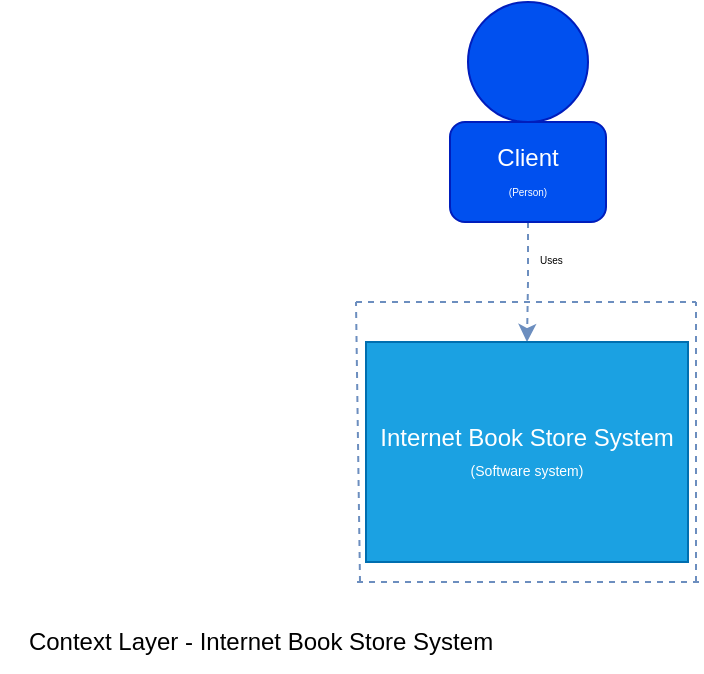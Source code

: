 <mxfile version="20.2.3" type="onedrive" pages="4"><diagram id="XszBxZ8-6o0IcE51T9S5" name="Strona-1"><mxGraphModel dx="1381" dy="802" grid="1" gridSize="10" guides="1" tooltips="1" connect="1" arrows="1" fold="1" page="1" pageScale="1" pageWidth="827" pageHeight="1169" math="0" shadow="0"><root><mxCell id="0"/><mxCell id="1" parent="0"/><mxCell id="k77NTJyx-ovDRQuGs4Ec-7" value="" style="ellipse;whiteSpace=wrap;html=1;aspect=fixed;shadow=0;fillColor=#0050ef;fontColor=#ffffff;strokeColor=#001DBC;" parent="1" vertex="1"><mxGeometry x="384" y="230" width="60" height="60" as="geometry"/></mxCell><mxCell id="EBqwj35IS-lX_53-I94T-3" style="edgeStyle=orthogonalEdgeStyle;rounded=0;orthogonalLoop=1;jettySize=auto;html=1;entryX=0.5;entryY=0;entryDx=0;entryDy=0;dashed=1;fontSize=5;fillColor=#dae8fc;strokeColor=#6c8ebf;" parent="1" source="k77NTJyx-ovDRQuGs4Ec-8" target="k77NTJyx-ovDRQuGs4Ec-11" edge="1"><mxGeometry relative="1" as="geometry"/></mxCell><mxCell id="k77NTJyx-ovDRQuGs4Ec-8" value="Client&lt;br&gt;&lt;font style=&quot;font-size: 5px;&quot;&gt;(Person)&lt;/font&gt;" style="rounded=1;whiteSpace=wrap;html=1;shadow=0;fillColor=#0050ef;fontColor=#ffffff;strokeColor=#001DBC;direction=west;" parent="1" vertex="1"><mxGeometry x="375" y="290" width="78" height="50" as="geometry"/></mxCell><mxCell id="k77NTJyx-ovDRQuGs4Ec-11" value="Internet Book Store System&lt;br&gt;&lt;font style=&quot;font-size: 7px;&quot;&gt;(Software system)&lt;/font&gt;" style="rounded=0;whiteSpace=wrap;html=1;shadow=0;fillColor=#1ba1e2;fontColor=#ffffff;strokeColor=#006EAF;" parent="1" vertex="1"><mxGeometry x="333" y="400" width="161" height="110" as="geometry"/></mxCell><mxCell id="k77NTJyx-ovDRQuGs4Ec-12" value="" style="endArrow=none;dashed=1;html=1;rounded=0;fontSize=7;fillColor=#dae8fc;strokeColor=#6c8ebf;" parent="1" edge="1"><mxGeometry width="50" height="50" relative="1" as="geometry"><mxPoint x="498" y="520" as="sourcePoint"/><mxPoint x="498" y="380" as="targetPoint"/></mxGeometry></mxCell><mxCell id="k77NTJyx-ovDRQuGs4Ec-13" value="" style="endArrow=none;dashed=1;html=1;rounded=0;fontSize=7;fillColor=#dae8fc;strokeColor=#6c8ebf;" parent="1" edge="1"><mxGeometry width="50" height="50" relative="1" as="geometry"><mxPoint x="330" y="520" as="sourcePoint"/><mxPoint x="328" y="380" as="targetPoint"/></mxGeometry></mxCell><mxCell id="k77NTJyx-ovDRQuGs4Ec-14" value="" style="endArrow=none;dashed=1;html=1;rounded=0;fontSize=7;fillColor=#dae8fc;strokeColor=#6c8ebf;" parent="1" edge="1"><mxGeometry width="50" height="50" relative="1" as="geometry"><mxPoint x="328" y="380" as="sourcePoint"/><mxPoint x="498" y="380" as="targetPoint"/></mxGeometry></mxCell><mxCell id="k77NTJyx-ovDRQuGs4Ec-15" value="" style="endArrow=none;dashed=1;html=1;rounded=0;fontSize=7;fillColor=#dae8fc;strokeColor=#6c8ebf;" parent="1" edge="1"><mxGeometry width="50" height="50" relative="1" as="geometry"><mxPoint x="499.5" y="520" as="sourcePoint"/><mxPoint x="328.5" y="520" as="targetPoint"/></mxGeometry></mxCell><mxCell id="JAg5XApTflQgS3SzYzP5-2" value="Uses" style="text;strokeColor=none;fillColor=none;align=left;verticalAlign=top;spacingLeft=4;spacingRight=4;overflow=hidden;rotatable=0;points=[[0,0.5],[1,0.5]];portConstraint=eastwest;shadow=0;fontSize=5;" parent="1" vertex="1"><mxGeometry x="414" y="350" width="26" height="20" as="geometry"/></mxCell><mxCell id="IHuwJGyE5X1-NkyskxXu-1" value="Context Layer - Internet Book Store System" style="text;html=1;align=center;verticalAlign=middle;resizable=0;points=[];autosize=1;strokeColor=none;fillColor=none;" vertex="1" parent="1"><mxGeometry x="150" y="535" width="260" height="30" as="geometry"/></mxCell></root></mxGraphModel></diagram><diagram id="rXFD31NV-_U1U1tCv4oh" name="Strona-2"><mxGraphModel grid="1" page="1" gridSize="10" guides="1" tooltips="1" connect="1" arrows="1" fold="1" pageScale="1" pageWidth="827" pageHeight="1169" math="0" shadow="0"><root><mxCell id="0"/><mxCell id="1" parent="0"/><mxCell id="xvKyDaBZ3HiiKMkVX4xr-1" value="" style="ellipse;whiteSpace=wrap;html=1;aspect=fixed;shadow=0;fillColor=#0050ef;fontColor=#ffffff;strokeColor=#001DBC;" vertex="1" parent="1"><mxGeometry x="384" y="230" width="60" height="60" as="geometry"/></mxCell><mxCell id="xvKyDaBZ3HiiKMkVX4xr-2" style="edgeStyle=orthogonalEdgeStyle;rounded=0;orthogonalLoop=1;jettySize=auto;html=1;entryX=0.5;entryY=0;entryDx=0;entryDy=0;dashed=1;fontSize=5;fillColor=#dae8fc;strokeColor=#6c8ebf;" edge="1" parent="1" source="xvKyDaBZ3HiiKMkVX4xr-3" target="xvKyDaBZ3HiiKMkVX4xr-6"><mxGeometry relative="1" as="geometry"/></mxCell><mxCell id="xvKyDaBZ3HiiKMkVX4xr-3" value="Client&lt;br&gt;&lt;font style=&quot;font-size: 5px;&quot;&gt;(Person)&lt;/font&gt;" style="rounded=1;whiteSpace=wrap;html=1;shadow=0;fillColor=#0050ef;fontColor=#ffffff;strokeColor=#001DBC;direction=west;" vertex="1" parent="1"><mxGeometry x="375" y="290" width="78" height="50" as="geometry"/></mxCell><mxCell id="xvKyDaBZ3HiiKMkVX4xr-4" style="edgeStyle=orthogonalEdgeStyle;rounded=0;orthogonalLoop=1;jettySize=auto;html=1;entryX=0.5;entryY=0;entryDx=0;entryDy=0;dashed=1;fontSize=12;fillColor=#dae8fc;strokeColor=#6c8ebf;" edge="1" parent="1" source="xvKyDaBZ3HiiKMkVX4xr-6" target="xvKyDaBZ3HiiKMkVX4xr-15"><mxGeometry relative="1" as="geometry"/></mxCell><mxCell id="xvKyDaBZ3HiiKMkVX4xr-5" style="edgeStyle=orthogonalEdgeStyle;rounded=0;orthogonalLoop=1;jettySize=auto;html=1;dashed=1;fontSize=12;fillColor=#dae8fc;strokeColor=#6c8ebf;" edge="1" parent="1" source="xvKyDaBZ3HiiKMkVX4xr-6" target="xvKyDaBZ3HiiKMkVX4xr-13"><mxGeometry relative="1" as="geometry"/></mxCell><mxCell id="xvKyDaBZ3HiiKMkVX4xr-6" value="Web Application&lt;br&gt;&lt;span style=&quot;font-size: 6px;&quot;&gt;(Container: NodeJS)&lt;/span&gt;" style="rounded=0;whiteSpace=wrap;html=1;shadow=0;fillColor=#1ba1e2;fontColor=#ffffff;strokeColor=#006EAF;" vertex="1" parent="1"><mxGeometry x="369" y="400" width="90" height="40" as="geometry"/></mxCell><mxCell id="xvKyDaBZ3HiiKMkVX4xr-7" value="" style="endArrow=none;dashed=1;html=1;rounded=0;fontSize=7;fillColor=#dae8fc;strokeColor=#6c8ebf;" edge="1" parent="1"><mxGeometry width="50" height="50" relative="1" as="geometry"><mxPoint x="574" y="600" as="sourcePoint"/><mxPoint x="574" y="380" as="targetPoint"/></mxGeometry></mxCell><mxCell id="xvKyDaBZ3HiiKMkVX4xr-8" value="" style="endArrow=none;dashed=1;html=1;rounded=0;fontSize=7;fillColor=#dae8fc;strokeColor=#6c8ebf;" edge="1" parent="1"><mxGeometry width="50" height="50" relative="1" as="geometry"><mxPoint x="254" y="600" as="sourcePoint"/><mxPoint x="252" y="380" as="targetPoint"/></mxGeometry></mxCell><mxCell id="xvKyDaBZ3HiiKMkVX4xr-9" value="" style="endArrow=none;dashed=1;html=1;rounded=0;fontSize=7;fillColor=#dae8fc;strokeColor=#6c8ebf;" edge="1" parent="1"><mxGeometry width="50" height="50" relative="1" as="geometry"><mxPoint x="252" y="380" as="sourcePoint"/><mxPoint x="574" y="380" as="targetPoint"/></mxGeometry></mxCell><mxCell id="xvKyDaBZ3HiiKMkVX4xr-10" value="" style="endArrow=none;dashed=1;html=1;rounded=0;fontSize=7;fillColor=#dae8fc;strokeColor=#6c8ebf;" edge="1" parent="1"><mxGeometry width="50" height="50" relative="1" as="geometry"><mxPoint x="574" y="600" as="sourcePoint"/><mxPoint x="252" y="600" as="targetPoint"/></mxGeometry></mxCell><mxCell id="xvKyDaBZ3HiiKMkVX4xr-11" value="   Visits&#10;(HTTPS)" style="text;strokeColor=none;fillColor=none;align=left;verticalAlign=top;spacingLeft=4;spacingRight=4;overflow=hidden;rotatable=0;points=[[0,0.5],[1,0.5]];portConstraint=eastwest;shadow=0;fontSize=5;" vertex="1" parent="1"><mxGeometry x="414" y="350" width="36" height="20" as="geometry"/></mxCell><mxCell id="xvKyDaBZ3HiiKMkVX4xr-12" style="edgeStyle=orthogonalEdgeStyle;rounded=0;orthogonalLoop=1;jettySize=auto;html=1;entryX=1;entryY=0.5;entryDx=0;entryDy=0;entryPerimeter=0;dashed=1;fontSize=12;fillColor=#dae8fc;strokeColor=#6c8ebf;" edge="1" parent="1" source="xvKyDaBZ3HiiKMkVX4xr-13" target="xvKyDaBZ3HiiKMkVX4xr-16"><mxGeometry relative="1" as="geometry"><Array as="points"><mxPoint x="515" y="555"/></Array></mxGeometry></mxCell><mxCell id="xvKyDaBZ3HiiKMkVX4xr-13" value="Orders API&lt;br&gt;&lt;span style=&quot;font-size: 6px;&quot;&gt;(Container: NodeJS)&lt;/span&gt;" style="rounded=0;whiteSpace=wrap;html=1;shadow=0;fillColor=#1ba1e2;fontColor=#ffffff;strokeColor=#006EAF;" vertex="1" parent="1"><mxGeometry x="470" y="460" width="90" height="40" as="geometry"/></mxCell><mxCell id="xvKyDaBZ3HiiKMkVX4xr-14" style="edgeStyle=orthogonalEdgeStyle;rounded=0;orthogonalLoop=1;jettySize=auto;html=1;entryX=0;entryY=0.5;entryDx=0;entryDy=0;entryPerimeter=0;dashed=1;fontSize=12;fillColor=#dae8fc;strokeColor=#6c8ebf;" edge="1" parent="1" source="xvKyDaBZ3HiiKMkVX4xr-15" target="xvKyDaBZ3HiiKMkVX4xr-16"><mxGeometry relative="1" as="geometry"><Array as="points"><mxPoint x="305" y="555"/></Array></mxGeometry></mxCell><mxCell id="xvKyDaBZ3HiiKMkVX4xr-15" value="Books API&lt;br&gt;&lt;font style=&quot;font-size: 6px;&quot;&gt;(Container: NodeJS)&lt;/font&gt;" style="rounded=0;whiteSpace=wrap;html=1;shadow=0;fillColor=#1ba1e2;fontColor=#ffffff;strokeColor=#006EAF;" vertex="1" parent="1"><mxGeometry x="260" y="460" width="90" height="40" as="geometry"/></mxCell><mxCell id="xvKyDaBZ3HiiKMkVX4xr-16" value="&lt;font style=&quot;font-size: 12px;&quot;&gt;Database&lt;/font&gt;" style="strokeWidth=2;html=1;shape=mxgraph.flowchart.database;whiteSpace=wrap;shadow=0;fontSize=5;fillColor=#1ba1e2;fontColor=#ffffff;strokeColor=#006EAF;" vertex="1" parent="1"><mxGeometry x="384" y="525" width="60" height="60" as="geometry"/></mxCell><mxCell id="xvKyDaBZ3HiiKMkVX4xr-17" value="Read/Write" style="text;strokeColor=none;fillColor=none;align=left;verticalAlign=top;spacingLeft=4;spacingRight=4;overflow=hidden;rotatable=0;points=[[0,0.5],[1,0.5]];portConstraint=eastwest;shadow=0;fontSize=5;" vertex="1" parent="1"><mxGeometry x="260" y="525" width="40" height="20" as="geometry"/></mxCell><mxCell id="xvKyDaBZ3HiiKMkVX4xr-18" value="Read/Write" style="text;strokeColor=none;fillColor=none;align=left;verticalAlign=top;spacingLeft=4;spacingRight=4;overflow=hidden;rotatable=0;points=[[0,0.5],[1,0.5]];portConstraint=eastwest;shadow=0;fontSize=5;" vertex="1" parent="1"><mxGeometry x="520" y="525" width="40" height="20" as="geometry"/></mxCell><mxCell id="xvKyDaBZ3HiiKMkVX4xr-19" value="Uses&#10;(JSON)" style="text;strokeColor=none;fillColor=none;align=left;verticalAlign=top;spacingLeft=4;spacingRight=4;overflow=hidden;rotatable=0;points=[[0,0.5],[1,0.5]];portConstraint=eastwest;shadow=0;fontSize=5;" vertex="1" parent="1"><mxGeometry x="310" y="400" width="40" height="20" as="geometry"/></mxCell><mxCell id="xvKyDaBZ3HiiKMkVX4xr-20" value="Uses&#10;(JSON)" style="text;strokeColor=none;fillColor=none;align=left;verticalAlign=top;spacingLeft=4;spacingRight=4;overflow=hidden;rotatable=0;points=[[0,0.5],[1,0.5]];portConstraint=eastwest;shadow=0;fontSize=5;" vertex="1" parent="1"><mxGeometry x="480" y="400" width="40" height="20" as="geometry"/></mxCell><mxCell id="kVbQw5bN4RqN_vpYcj_q-1" value="Container Layer - Internet Book Store System" style="text;html=1;align=center;verticalAlign=middle;resizable=0;points=[];autosize=1;strokeColor=none;fillColor=none;" vertex="1" parent="1"><mxGeometry x="55" y="620" width="270" height="30" as="geometry"/></mxCell></root></mxGraphModel></diagram><diagram id="Hq7RsoY2RNYqr4N9obzD" name="Strona-3"><mxGraphModel grid="1" page="1" gridSize="10" guides="1" tooltips="1" connect="1" arrows="1" fold="1" pageScale="1" pageWidth="827" pageHeight="1169" math="0" shadow="0"><root><mxCell id="0"/><mxCell id="1" parent="0"/><mxCell id="c1tUJsxNjWZuG436H-3r-1" value="" style="ellipse;whiteSpace=wrap;html=1;aspect=fixed;shadow=0;fillColor=#0050ef;fontColor=#ffffff;strokeColor=#001DBC;" vertex="1" parent="1"><mxGeometry x="434" y="230" width="60" height="60" as="geometry"/></mxCell><mxCell id="c1tUJsxNjWZuG436H-3r-2" style="edgeStyle=orthogonalEdgeStyle;rounded=0;orthogonalLoop=1;jettySize=auto;html=1;entryX=0.5;entryY=0;entryDx=0;entryDy=0;dashed=1;fontSize=5;fillColor=#dae8fc;strokeColor=#6c8ebf;" edge="1" parent="1" source="c1tUJsxNjWZuG436H-3r-3" target="c1tUJsxNjWZuG436H-3r-6"><mxGeometry relative="1" as="geometry"/></mxCell><mxCell id="c1tUJsxNjWZuG436H-3r-3" value="Client&lt;br&gt;&lt;font style=&quot;font-size: 5px;&quot;&gt;(Person)&lt;/font&gt;" style="rounded=1;whiteSpace=wrap;html=1;shadow=0;fillColor=#0050ef;fontColor=#ffffff;strokeColor=#001DBC;direction=west;" vertex="1" parent="1"><mxGeometry x="425" y="290" width="78" height="50" as="geometry"/></mxCell><mxCell id="c1tUJsxNjWZuG436H-3r-5" style="edgeStyle=orthogonalEdgeStyle;rounded=0;orthogonalLoop=1;jettySize=auto;html=1;dashed=1;fontSize=12;fillColor=#dae8fc;strokeColor=#6c8ebf;" edge="1" parent="1" source="c1tUJsxNjWZuG436H-3r-6" target="c1tUJsxNjWZuG436H-3r-13"><mxGeometry relative="1" as="geometry"/></mxCell><mxCell id="KPRmz8COIhv8nouInY1M-6" style="edgeStyle=orthogonalEdgeStyle;rounded=0;orthogonalLoop=1;jettySize=auto;html=1;entryX=0.5;entryY=0;entryDx=0;entryDy=0;dashed=1;fontSize=6;fillColor=#dae8fc;strokeColor=#6c8ebf;" edge="1" parent="1" source="c1tUJsxNjWZuG436H-3r-6" target="KPRmz8COIhv8nouInY1M-4"><mxGeometry relative="1" as="geometry"/></mxCell><mxCell id="c1tUJsxNjWZuG436H-3r-6" value="Web Application&lt;br&gt;&lt;span style=&quot;font-size: 6px;&quot;&gt;(Container: NodeJS)&lt;/span&gt;" style="rounded=0;whiteSpace=wrap;html=1;shadow=0;fillColor=#1ba1e2;fontColor=#ffffff;strokeColor=#006EAF;" vertex="1" parent="1"><mxGeometry x="419" y="400" width="90" height="50" as="geometry"/></mxCell><mxCell id="c1tUJsxNjWZuG436H-3r-7" value="" style="endArrow=none;dashed=1;html=1;rounded=0;fontSize=7;fillColor=#dae8fc;strokeColor=#6c8ebf;" edge="1" parent="1"><mxGeometry width="50" height="50" relative="1" as="geometry"><mxPoint x="390" y="720" as="sourcePoint"/><mxPoint x="390" y="450" as="targetPoint"/></mxGeometry></mxCell><mxCell id="c1tUJsxNjWZuG436H-3r-9" value="" style="endArrow=none;dashed=1;html=1;rounded=0;fontSize=7;fillColor=#dae8fc;strokeColor=#6c8ebf;" edge="1" parent="1"><mxGeometry width="50" height="50" relative="1" as="geometry"><mxPoint x="50" y="450" as="sourcePoint"/><mxPoint x="390" y="450" as="targetPoint"/></mxGeometry></mxCell><mxCell id="c1tUJsxNjWZuG436H-3r-10" value="" style="endArrow=none;dashed=1;html=1;rounded=0;fontSize=7;fillColor=#dae8fc;strokeColor=#6c8ebf;" edge="1" parent="1"><mxGeometry width="50" height="50" relative="1" as="geometry"><mxPoint x="391" y="720" as="sourcePoint"/><mxPoint x="50" y="720" as="targetPoint"/></mxGeometry></mxCell><mxCell id="c1tUJsxNjWZuG436H-3r-11" value="   Visits&#10;(HTTPS)" style="text;strokeColor=none;fillColor=none;align=left;verticalAlign=top;spacingLeft=4;spacingRight=4;overflow=hidden;rotatable=0;points=[[0,0.5],[1,0.5]];portConstraint=eastwest;shadow=0;fontSize=5;" vertex="1" parent="1"><mxGeometry x="464" y="350" width="36" height="20" as="geometry"/></mxCell><mxCell id="KPRmz8COIhv8nouInY1M-1" style="edgeStyle=orthogonalEdgeStyle;rounded=0;orthogonalLoop=1;jettySize=auto;html=1;entryX=0.5;entryY=0;entryDx=0;entryDy=0;entryPerimeter=0;dashed=1;fontSize=6;" edge="1" parent="1" source="c1tUJsxNjWZuG436H-3r-13" target="c1tUJsxNjWZuG436H-3r-16"><mxGeometry relative="1" as="geometry"/></mxCell><mxCell id="c1tUJsxNjWZuG436H-3r-13" value="Admin API&lt;br&gt;&lt;span style=&quot;font-size: 6px;&quot;&gt;(Container: NodeJS)&lt;/span&gt;" style="rounded=0;whiteSpace=wrap;html=1;shadow=0;fillColor=#1ba1e2;fontColor=#ffffff;strokeColor=#006EAF;" vertex="1" parent="1"><mxGeometry x="520" y="460" width="90" height="50" as="geometry"/></mxCell><mxCell id="c1tUJsxNjWZuG436H-3r-16" value="&lt;font style=&quot;font-size: 12px;&quot;&gt;Database&lt;/font&gt;" style="strokeWidth=2;html=1;shape=mxgraph.flowchart.database;whiteSpace=wrap;shadow=0;fontSize=5;fillColor=#1ba1e2;fontColor=#ffffff;strokeColor=#006EAF;" vertex="1" parent="1"><mxGeometry x="535" y="570" width="60" height="60" as="geometry"/></mxCell><mxCell id="BujJcWH2J8rLFGE5o721-5" style="edgeStyle=orthogonalEdgeStyle;rounded=0;orthogonalLoop=1;jettySize=auto;html=1;entryX=0.5;entryY=0;entryDx=0;entryDy=0;fontSize=12;fillColor=#dae8fc;strokeColor=#6c8ebf;dashed=1;" edge="1" parent="1" source="KPRmz8COIhv8nouInY1M-4" target="BujJcWH2J8rLFGE5o721-1"><mxGeometry relative="1" as="geometry"><Array as="points"><mxPoint x="195" y="490"/></Array></mxGeometry></mxCell><mxCell id="BujJcWH2J8rLFGE5o721-6" style="edgeStyle=orthogonalEdgeStyle;rounded=0;orthogonalLoop=1;jettySize=auto;html=1;dashed=1;fontSize=12;fillColor=#dae8fc;strokeColor=#6c8ebf;" edge="1" parent="1" source="KPRmz8COIhv8nouInY1M-4" target="BujJcWH2J8rLFGE5o721-3"><mxGeometry relative="1" as="geometry"/></mxCell><mxCell id="BujJcWH2J8rLFGE5o721-7" style="edgeStyle=orthogonalEdgeStyle;rounded=0;orthogonalLoop=1;jettySize=auto;html=1;entryX=0.5;entryY=0;entryDx=0;entryDy=0;dashed=1;fontSize=12;fillColor=#dae8fc;strokeColor=#6c8ebf;" edge="1" parent="1" source="KPRmz8COIhv8nouInY1M-4" target="BujJcWH2J8rLFGE5o721-2"><mxGeometry relative="1" as="geometry"><Array as="points"><mxPoint x="335" y="490"/></Array></mxGeometry></mxCell><mxCell id="KPRmz8COIhv8nouInY1M-4" value="Books Controller&lt;br&gt;&lt;span style=&quot;font-size: 6px;&quot;&gt;(Component: NodeJS)&lt;/span&gt;" style="rounded=0;whiteSpace=wrap;html=1;shadow=0;fillColor=#8DB9FC;strokeColor=#6c8ebf;" vertex="1" parent="1"><mxGeometry x="220" y="465" width="90" height="45" as="geometry"/></mxCell><mxCell id="KPRmz8COIhv8nouInY1M-5" value="" style="endArrow=none;dashed=1;html=1;rounded=0;fontSize=7;fillColor=#dae8fc;strokeColor=#6c8ebf;" edge="1" parent="1"><mxGeometry width="50" height="50" relative="1" as="geometry"><mxPoint x="50" y="720" as="sourcePoint"/><mxPoint x="50" y="450" as="targetPoint"/></mxGeometry></mxCell><mxCell id="KPRmz8COIhv8nouInY1M-8" value="Uses&#10;(JSON)" style="text;strokeColor=none;fillColor=none;align=left;verticalAlign=top;spacingLeft=4;spacingRight=4;overflow=hidden;rotatable=0;points=[[0,0.5],[1,0.5]];portConstraint=eastwest;shadow=0;fontSize=5;" vertex="1" parent="1"><mxGeometry x="290" y="400" width="40" height="20" as="geometry"/></mxCell><mxCell id="J2muEq1kNFxT7Z2J8uUW-1" value="&lt;b&gt;Books API&lt;/b&gt;" style="text;html=1;align=center;verticalAlign=middle;resizable=0;points=[];autosize=1;strokeColor=none;fillColor=none;fontSize=6;" vertex="1" parent="1"><mxGeometry x="50" y="700" width="50" height="20" as="geometry"/></mxCell><mxCell id="yA8UdNsdDnYIYHtB2J2Z-1" value="Component Layer - Books API" style="text;html=1;align=center;verticalAlign=middle;resizable=0;points=[];autosize=1;strokeColor=none;fillColor=none;" vertex="1" parent="1"><mxGeometry y="740" width="180" height="30" as="geometry"/></mxCell><mxCell id="BujJcWH2J8rLFGE5o721-10" style="edgeStyle=orthogonalEdgeStyle;rounded=0;orthogonalLoop=1;jettySize=auto;html=1;entryX=0;entryY=0.435;entryDx=0;entryDy=0;entryPerimeter=0;dashed=1;fontSize=12;fillColor=#dae8fc;strokeColor=#6c8ebf;" edge="1" parent="1" source="BujJcWH2J8rLFGE5o721-1" target="BujJcWH2J8rLFGE5o721-4"><mxGeometry relative="1" as="geometry"/></mxCell><mxCell id="BujJcWH2J8rLFGE5o721-1" value="&lt;font style=&quot;font-size: 12px;&quot;&gt;Order Books Use Case&lt;/font&gt;&lt;br&gt;&lt;span style=&quot;font-size: 6px;&quot;&gt;(Component: NodeJS)&lt;/span&gt;" style="rounded=0;whiteSpace=wrap;html=1;shadow=0;fillColor=#8DB9FC;strokeColor=#6c8ebf;" vertex="1" parent="1"><mxGeometry x="150" y="530" width="90" height="45" as="geometry"/></mxCell><mxCell id="BujJcWH2J8rLFGE5o721-9" style="edgeStyle=orthogonalEdgeStyle;rounded=0;orthogonalLoop=1;jettySize=auto;html=1;entryX=1;entryY=0.444;entryDx=0;entryDy=0;entryPerimeter=0;dashed=1;fontSize=12;fillColor=#dae8fc;strokeColor=#6c8ebf;" edge="1" parent="1" source="BujJcWH2J8rLFGE5o721-2" target="BujJcWH2J8rLFGE5o721-4"><mxGeometry relative="1" as="geometry"/></mxCell><mxCell id="BujJcWH2J8rLFGE5o721-2" value="Get All Books Use Case&lt;br&gt;&lt;span style=&quot;font-size: 6px;&quot;&gt;(Component: NodeJS)&lt;/span&gt;" style="rounded=0;whiteSpace=wrap;html=1;shadow=0;fillColor=#8DB9FC;strokeColor=#6c8ebf;" vertex="1" parent="1"><mxGeometry x="290" y="530" width="90" height="45" as="geometry"/></mxCell><mxCell id="BujJcWH2J8rLFGE5o721-8" style="edgeStyle=orthogonalEdgeStyle;rounded=0;orthogonalLoop=1;jettySize=auto;html=1;entryX=0.5;entryY=0;entryDx=0;entryDy=0;dashed=1;fontSize=12;fillColor=#dae8fc;strokeColor=#6c8ebf;" edge="1" parent="1" source="BujJcWH2J8rLFGE5o721-3" target="BujJcWH2J8rLFGE5o721-4"><mxGeometry relative="1" as="geometry"/></mxCell><mxCell id="BujJcWH2J8rLFGE5o721-3" value="&lt;p style=&quot;line-height: 0.9;&quot;&gt;Get Book Details Use Case&lt;br&gt;&lt;span style=&quot;font-size: 6px;&quot;&gt;(Component: NodeJS)&lt;/span&gt;&lt;/p&gt;" style="rounded=0;whiteSpace=wrap;html=1;shadow=0;fillColor=#8DB9FC;strokeColor=#6c8ebf;" vertex="1" parent="1"><mxGeometry x="220" y="585" width="90" height="45" as="geometry"/></mxCell><mxCell id="BujJcWH2J8rLFGE5o721-11" style="edgeStyle=orthogonalEdgeStyle;rounded=0;orthogonalLoop=1;jettySize=auto;html=1;entryX=0;entryY=0.5;entryDx=0;entryDy=0;entryPerimeter=0;dashed=1;fontSize=12;fillColor=#dae8fc;strokeColor=#6c8ebf;" edge="1" parent="1" source="BujJcWH2J8rLFGE5o721-4" target="c1tUJsxNjWZuG436H-3r-16"><mxGeometry relative="1" as="geometry"><Array as="points"><mxPoint x="423" y="710"/><mxPoint x="423" y="600"/></Array></mxGeometry></mxCell><mxCell id="BujJcWH2J8rLFGE5o721-4" value="Books Repository&lt;br&gt;&lt;span style=&quot;font-size: 6px;&quot;&gt;(Component: NodeJS)&lt;/span&gt;" style="rounded=0;whiteSpace=wrap;html=1;shadow=0;fillColor=#8DB9FC;strokeColor=#6c8ebf;" vertex="1" parent="1"><mxGeometry x="220" y="670" width="90" height="45" as="geometry"/></mxCell><mxCell id="BujJcWH2J8rLFGE5o721-12" value="Read/Write" style="text;html=1;align=center;verticalAlign=middle;resizable=0;points=[];autosize=1;strokeColor=none;fillColor=none;fontSize=5;" vertex="1" parent="1"><mxGeometry x="414" y="660" width="50" height="20" as="geometry"/></mxCell><mxCell id="hz6GKeEptQuM0c_sCWf3-1" value="Uses&#10;(JSON)" style="text;strokeColor=none;fillColor=none;align=left;verticalAlign=top;spacingLeft=4;spacingRight=4;overflow=hidden;rotatable=0;points=[[0,0.5],[1,0.5]];portConstraint=eastwest;shadow=0;fontSize=5;" vertex="1" parent="1"><mxGeometry x="340" y="490" width="40" height="20" as="geometry"/></mxCell><mxCell id="hz6GKeEptQuM0c_sCWf3-2" value="Uses&#10;(JSON)" style="text;strokeColor=none;fillColor=none;align=left;verticalAlign=top;spacingLeft=4;spacingRight=4;overflow=hidden;rotatable=0;points=[[0,0.5],[1,0.5]];portConstraint=eastwest;shadow=0;fontSize=5;" vertex="1" parent="1"><mxGeometry x="160" y="490" width="40" height="20" as="geometry"/></mxCell><mxCell id="hz6GKeEptQuM0c_sCWf3-3" value="Uses&#10;(JSON)" style="text;strokeColor=none;fillColor=none;align=left;verticalAlign=top;spacingLeft=4;spacingRight=4;overflow=hidden;rotatable=0;points=[[0,0.5],[1,0.5]];portConstraint=eastwest;shadow=0;fontSize=5;" vertex="1" parent="1"><mxGeometry x="240" y="530" width="40" height="20" as="geometry"/></mxCell><mxCell id="hz6GKeEptQuM0c_sCWf3-4" value="Uses&#10;(JSON)" style="text;strokeColor=none;fillColor=none;align=left;verticalAlign=top;spacingLeft=4;spacingRight=4;overflow=hidden;rotatable=0;points=[[0,0.5],[1,0.5]];portConstraint=eastwest;shadow=0;fontSize=5;" vertex="1" parent="1"><mxGeometry x="260" y="640" width="40" height="20" as="geometry"/></mxCell><mxCell id="hz6GKeEptQuM0c_sCWf3-5" value="Uses&#10;(JSON)" style="text;strokeColor=none;fillColor=none;align=left;verticalAlign=top;spacingLeft=4;spacingRight=4;overflow=hidden;rotatable=0;points=[[0,0.5],[1,0.5]];portConstraint=eastwest;shadow=0;fontSize=5;" vertex="1" parent="1"><mxGeometry x="170" y="640" width="40" height="20" as="geometry"/></mxCell><mxCell id="hz6GKeEptQuM0c_sCWf3-6" value="Uses&#10;(JSON)" style="text;strokeColor=none;fillColor=none;align=left;verticalAlign=top;spacingLeft=4;spacingRight=4;overflow=hidden;rotatable=0;points=[[0,0.5],[1,0.5]];portConstraint=eastwest;shadow=0;fontSize=5;" vertex="1" parent="1"><mxGeometry x="330" y="640" width="40" height="20" as="geometry"/></mxCell><mxCell id="OkQp4SX7dPGwCFfL_U-h-1" value="Uses&#10;(JSON)" style="text;strokeColor=none;fillColor=none;align=left;verticalAlign=top;spacingLeft=4;spacingRight=4;overflow=hidden;rotatable=0;points=[[0,0.5],[1,0.5]];portConstraint=eastwest;shadow=0;fontSize=5;" vertex="1" parent="1"><mxGeometry x="530" y="400" width="40" height="20" as="geometry"/></mxCell><mxCell id="OkQp4SX7dPGwCFfL_U-h-2" value="Read/Write" style="text;html=1;align=center;verticalAlign=middle;resizable=0;points=[];autosize=1;strokeColor=none;fillColor=none;fontSize=5;" vertex="1" parent="1"><mxGeometry x="570" y="530" width="50" height="20" as="geometry"/></mxCell><mxCell id="S-HMhtkAS8tlfjUsNfC--2" value="Books Model&lt;br&gt;&lt;span style=&quot;font-size: 6px;&quot;&gt;(Component)&lt;/span&gt;" style="rounded=0;whiteSpace=wrap;html=1;shadow=0;fillColor=#8DB9FC;strokeColor=#6c8ebf;" vertex="1" parent="1"><mxGeometry x="60" y="585" width="90" height="45" as="geometry"/></mxCell></root></mxGraphModel></diagram><diagram id="sVI6l5a0PG4ahjAL033U" name="Strona-4"><mxGraphModel grid="1" page="1" gridSize="10" guides="1" tooltips="1" connect="1" arrows="1" fold="1" pageScale="1" pageWidth="827" pageHeight="1169" math="0" shadow="0"><root><mxCell id="0"/><mxCell id="1" parent="0"/><mxCell id="UNLzZJep-hk2AKh6JT7u-1" value="" style="ellipse;whiteSpace=wrap;html=1;aspect=fixed;shadow=0;fillColor=#0050ef;fontColor=#ffffff;strokeColor=#001DBC;" vertex="1" parent="1"><mxGeometry x="384" y="230" width="60" height="60" as="geometry"/></mxCell><mxCell id="UNLzZJep-hk2AKh6JT7u-2" style="edgeStyle=orthogonalEdgeStyle;rounded=0;orthogonalLoop=1;jettySize=auto;html=1;entryX=0.5;entryY=0;entryDx=0;entryDy=0;dashed=1;fontSize=5;fillColor=#dae8fc;strokeColor=#6c8ebf;" edge="1" parent="1" source="UNLzZJep-hk2AKh6JT7u-3" target="UNLzZJep-hk2AKh6JT7u-7"><mxGeometry relative="1" as="geometry"/></mxCell><mxCell id="UNLzZJep-hk2AKh6JT7u-3" value="Client&lt;br&gt;&lt;font style=&quot;font-size: 5px;&quot;&gt;(Person)&lt;/font&gt;" style="rounded=1;whiteSpace=wrap;html=1;shadow=0;fillColor=#0050ef;fontColor=#ffffff;strokeColor=#001DBC;direction=west;" vertex="1" parent="1"><mxGeometry x="375" y="290" width="78" height="50" as="geometry"/></mxCell><mxCell id="_5d9KifxAIPWgVr97asB-2" style="edgeStyle=orthogonalEdgeStyle;rounded=0;orthogonalLoop=1;jettySize=auto;html=1;entryX=0.5;entryY=0;entryDx=0;entryDy=0;dashed=1;fontSize=6;fillColor=#dae8fc;strokeColor=#6c8ebf;" edge="1" parent="1" source="UNLzZJep-hk2AKh6JT7u-7" target="_5d9KifxAIPWgVr97asB-1"><mxGeometry relative="1" as="geometry"/></mxCell><mxCell id="OuT9xKXViumi9zliQ-Ts-3" style="edgeStyle=orthogonalEdgeStyle;rounded=0;orthogonalLoop=1;jettySize=auto;html=1;entryX=0.5;entryY=0;entryDx=0;entryDy=0;dashed=1;fontSize=5;fillColor=#dae8fc;strokeColor=#6c8ebf;" edge="1" parent="1" source="UNLzZJep-hk2AKh6JT7u-7" target="KyTzcblj-v_ptfP0PDbi-1"><mxGeometry relative="1" as="geometry"/></mxCell><mxCell id="UNLzZJep-hk2AKh6JT7u-7" value="Web Application&lt;br&gt;&lt;span style=&quot;font-size: 6px;&quot;&gt;(Container: NodeJS)&lt;/span&gt;" style="rounded=0;whiteSpace=wrap;html=1;shadow=0;fillColor=#1ba1e2;fontColor=#ffffff;strokeColor=#006EAF;" vertex="1" parent="1"><mxGeometry x="369" y="400" width="90" height="50" as="geometry"/></mxCell><mxCell id="UNLzZJep-hk2AKh6JT7u-8" value="" style="endArrow=none;dashed=1;html=1;rounded=0;fontSize=7;fillColor=#dae8fc;strokeColor=#6c8ebf;" edge="1" parent="1"><mxGeometry width="50" height="50" relative="1" as="geometry"><mxPoint x="760" y="720" as="sourcePoint"/><mxPoint x="760" y="450" as="targetPoint"/></mxGeometry></mxCell><mxCell id="UNLzZJep-hk2AKh6JT7u-9" value="" style="endArrow=none;dashed=1;html=1;rounded=0;fontSize=7;fillColor=#dae8fc;strokeColor=#6c8ebf;" edge="1" parent="1"><mxGeometry width="50" height="50" relative="1" as="geometry"><mxPoint x="520.8" y="450" as="sourcePoint"/><mxPoint x="760" y="450" as="targetPoint"/></mxGeometry></mxCell><mxCell id="UNLzZJep-hk2AKh6JT7u-10" value="" style="endArrow=none;dashed=1;html=1;rounded=0;fontSize=7;fillColor=#dae8fc;strokeColor=#6c8ebf;" edge="1" parent="1"><mxGeometry width="50" height="50" relative="1" as="geometry"><mxPoint x="760" y="720" as="sourcePoint"/><mxPoint x="520" y="720.2" as="targetPoint"/></mxGeometry></mxCell><mxCell id="UNLzZJep-hk2AKh6JT7u-11" value="   Visits&#10;(HTTPS)" style="text;strokeColor=none;fillColor=none;align=left;verticalAlign=top;spacingLeft=4;spacingRight=4;overflow=hidden;rotatable=0;points=[[0,0.5],[1,0.5]];portConstraint=eastwest;shadow=0;fontSize=5;" vertex="1" parent="1"><mxGeometry x="414" y="350" width="36" height="20" as="geometry"/></mxCell><mxCell id="UNLzZJep-hk2AKh6JT7u-14" value="&lt;font style=&quot;font-size: 12px;&quot;&gt;Database&lt;/font&gt;" style="strokeWidth=2;html=1;shape=mxgraph.flowchart.database;whiteSpace=wrap;shadow=0;fontSize=5;fillColor=#1ba1e2;fontColor=#ffffff;strokeColor=#006EAF;" vertex="1" parent="1"><mxGeometry x="220" y="560" width="60" height="60" as="geometry"/></mxCell><mxCell id="UNLzZJep-hk2AKh6JT7u-22" value="" style="endArrow=none;dashed=1;html=1;rounded=0;fontSize=7;fillColor=#dae8fc;strokeColor=#6c8ebf;" edge="1" parent="1"><mxGeometry width="50" height="50" relative="1" as="geometry"><mxPoint x="520.8" y="720" as="sourcePoint"/><mxPoint x="520.8" y="450" as="targetPoint"/></mxGeometry></mxCell><mxCell id="_5d9KifxAIPWgVr97asB-3" style="edgeStyle=orthogonalEdgeStyle;rounded=0;orthogonalLoop=1;jettySize=auto;html=1;entryX=0.503;entryY=-0.043;entryDx=0;entryDy=0;entryPerimeter=0;dashed=1;fontSize=6;fillColor=#dae8fc;strokeColor=#6c8ebf;" edge="1" parent="1" source="_5d9KifxAIPWgVr97asB-1" target="UNLzZJep-hk2AKh6JT7u-14"><mxGeometry relative="1" as="geometry"/></mxCell><mxCell id="_5d9KifxAIPWgVr97asB-1" value="User API&lt;br&gt;&lt;font style=&quot;font-size: 6px;&quot;&gt;(Container: NodeJS)&lt;/font&gt;" style="rounded=0;whiteSpace=wrap;html=1;shadow=0;fillColor=#1ba1e2;fontColor=#ffffff;strokeColor=#006EAF;" vertex="1" parent="1"><mxGeometry x="205" y="465" width="90" height="40" as="geometry"/></mxCell><mxCell id="_5d9KifxAIPWgVr97asB-6" value="&lt;b&gt;Orders API&lt;/b&gt;" style="text;html=1;align=center;verticalAlign=middle;resizable=0;points=[];autosize=1;strokeColor=none;fillColor=none;fontSize=6;" vertex="1" parent="1"><mxGeometry x="520" y="700" width="50" height="20" as="geometry"/></mxCell><mxCell id="OuT9xKXViumi9zliQ-Ts-4" style="edgeStyle=orthogonalEdgeStyle;rounded=0;orthogonalLoop=1;jettySize=auto;html=1;dashed=1;fontSize=5;fillColor=#dae8fc;strokeColor=#6c8ebf;" edge="1" parent="1" source="KyTzcblj-v_ptfP0PDbi-1"><mxGeometry relative="1" as="geometry"><mxPoint x="600" y="560" as="targetPoint"/></mxGeometry></mxCell><mxCell id="KyTzcblj-v_ptfP0PDbi-1" value="Order Controller&lt;br&gt;&lt;span style=&quot;font-size: 6px;&quot;&gt;(Component: NodeJS)&lt;/span&gt;" style="rounded=0;whiteSpace=wrap;html=1;shadow=0;fillColor=#8DB9FC;strokeColor=#6c8ebf;" vertex="1" parent="1"><mxGeometry x="555" y="480" width="90" height="45" as="geometry"/></mxCell><mxCell id="NUswqY69J23nNVxU45jW-1" value="&lt;span style=&quot;color: rgb(0, 0, 0); font-family: Helvetica; font-size: 12px; font-style: normal; font-variant-ligatures: normal; font-variant-caps: normal; font-weight: 400; letter-spacing: normal; orphans: 2; text-align: center; text-indent: 0px; text-transform: none; widows: 2; word-spacing: 0px; -webkit-text-stroke-width: 0px; background-color: rgb(248, 249, 250); text-decoration-thickness: initial; text-decoration-style: initial; text-decoration-color: initial; float: none; display: inline !important;&quot;&gt;Component Layer - Orders API&lt;/span&gt;" style="text;whiteSpace=wrap;html=1;fontSize=5;" vertex="1" parent="1"><mxGeometry x="110" y="690" width="190" height="40" as="geometry"/></mxCell><mxCell id="Y7WKaq9EnVs2ey7BTZcD-1" value="Read/Write" style="text;html=1;align=center;verticalAlign=middle;resizable=0;points=[];autosize=1;strokeColor=none;fillColor=none;fontSize=5;" vertex="1" parent="1"><mxGeometry x="200" y="525" width="50" height="20" as="geometry"/></mxCell><mxCell id="74wm9MxGpZ6JwU2DJcD6-1" value="Uses&#10;(JSON)" style="text;strokeColor=none;fillColor=none;align=left;verticalAlign=top;spacingLeft=4;spacingRight=4;overflow=hidden;rotatable=0;points=[[0,0.5],[1,0.5]];portConstraint=eastwest;shadow=0;fontSize=5;" vertex="1" parent="1"><mxGeometry x="295" y="400" width="40" height="20" as="geometry"/></mxCell><mxCell id="OuT9xKXViumi9zliQ-Ts-5" style="edgeStyle=orthogonalEdgeStyle;rounded=0;orthogonalLoop=1;jettySize=auto;html=1;entryX=0.5;entryY=0;entryDx=0;entryDy=0;dashed=1;fontSize=5;fillColor=#dae8fc;strokeColor=#6c8ebf;" edge="1" parent="1" source="OuT9xKXViumi9zliQ-Ts-1" target="OuT9xKXViumi9zliQ-Ts-2"><mxGeometry relative="1" as="geometry"/></mxCell><mxCell id="OuT9xKXViumi9zliQ-Ts-1" value="Order Books&lt;br&gt;&lt;span style=&quot;font-size: 6px;&quot;&gt;(Component: NodeJS)&lt;/span&gt;" style="rounded=0;whiteSpace=wrap;html=1;shadow=0;fillColor=#8DB9FC;strokeColor=#6c8ebf;" vertex="1" parent="1"><mxGeometry x="555" y="562" width="90" height="45" as="geometry"/></mxCell><mxCell id="OuT9xKXViumi9zliQ-Ts-6" style="edgeStyle=orthogonalEdgeStyle;rounded=0;orthogonalLoop=1;jettySize=auto;html=1;entryX=1.017;entryY=0.562;entryDx=0;entryDy=0;entryPerimeter=0;dashed=1;fontSize=5;fillColor=#dae8fc;strokeColor=#6c8ebf;" edge="1" parent="1" source="OuT9xKXViumi9zliQ-Ts-2" target="UNLzZJep-hk2AKh6JT7u-14"><mxGeometry relative="1" as="geometry"/></mxCell><mxCell id="OuT9xKXViumi9zliQ-Ts-2" value="Order Repository&lt;br&gt;&lt;span style=&quot;font-size: 6px;&quot;&gt;(Component: NodeJS)&lt;/span&gt;" style="rounded=0;whiteSpace=wrap;html=1;shadow=0;fillColor=#8DB9FC;strokeColor=#6c8ebf;" vertex="1" parent="1"><mxGeometry x="555" y="640" width="90" height="45" as="geometry"/></mxCell><mxCell id="OuT9xKXViumi9zliQ-Ts-9" value="Uses&#10;(JSON)" style="text;strokeColor=none;fillColor=none;align=left;verticalAlign=top;spacingLeft=4;spacingRight=4;overflow=hidden;rotatable=0;points=[[0,0.5],[1,0.5]];portConstraint=eastwest;shadow=0;fontSize=5;" vertex="1" parent="1"><mxGeometry x="515" y="400" width="40" height="20" as="geometry"/></mxCell><mxCell id="OuT9xKXViumi9zliQ-Ts-10" value="Uses&#10;(JSON)" style="text;strokeColor=none;fillColor=none;align=left;verticalAlign=top;spacingLeft=4;spacingRight=4;overflow=hidden;rotatable=0;points=[[0,0.5],[1,0.5]];portConstraint=eastwest;shadow=0;fontSize=5;" vertex="1" parent="1"><mxGeometry x="570" y="607" width="40" height="20" as="geometry"/></mxCell><mxCell id="OuT9xKXViumi9zliQ-Ts-11" value="Uses&#10;(JSON)" style="text;strokeColor=none;fillColor=none;align=left;verticalAlign=top;spacingLeft=4;spacingRight=4;overflow=hidden;rotatable=0;points=[[0,0.5],[1,0.5]];portConstraint=eastwest;shadow=0;fontSize=5;" vertex="1" parent="1"><mxGeometry x="570" y="525" width="40" height="20" as="geometry"/></mxCell><mxCell id="OuT9xKXViumi9zliQ-Ts-13" value="Read/Write" style="text;html=1;align=center;verticalAlign=middle;resizable=0;points=[];autosize=1;strokeColor=none;fillColor=none;fontSize=5;" vertex="1" parent="1"><mxGeometry x="414" y="620" width="50" height="20" as="geometry"/></mxCell><mxCell id="OuT9xKXViumi9zliQ-Ts-14" value="Order Model&lt;br&gt;&lt;span style=&quot;font-size: 6px;&quot;&gt;(Component)&lt;/span&gt;" style="rounded=0;whiteSpace=wrap;html=1;shadow=0;fillColor=#8DB9FC;strokeColor=#6c8ebf;" vertex="1" parent="1"><mxGeometry x="660" y="562" width="90" height="45" as="geometry"/></mxCell></root></mxGraphModel></diagram></mxfile>